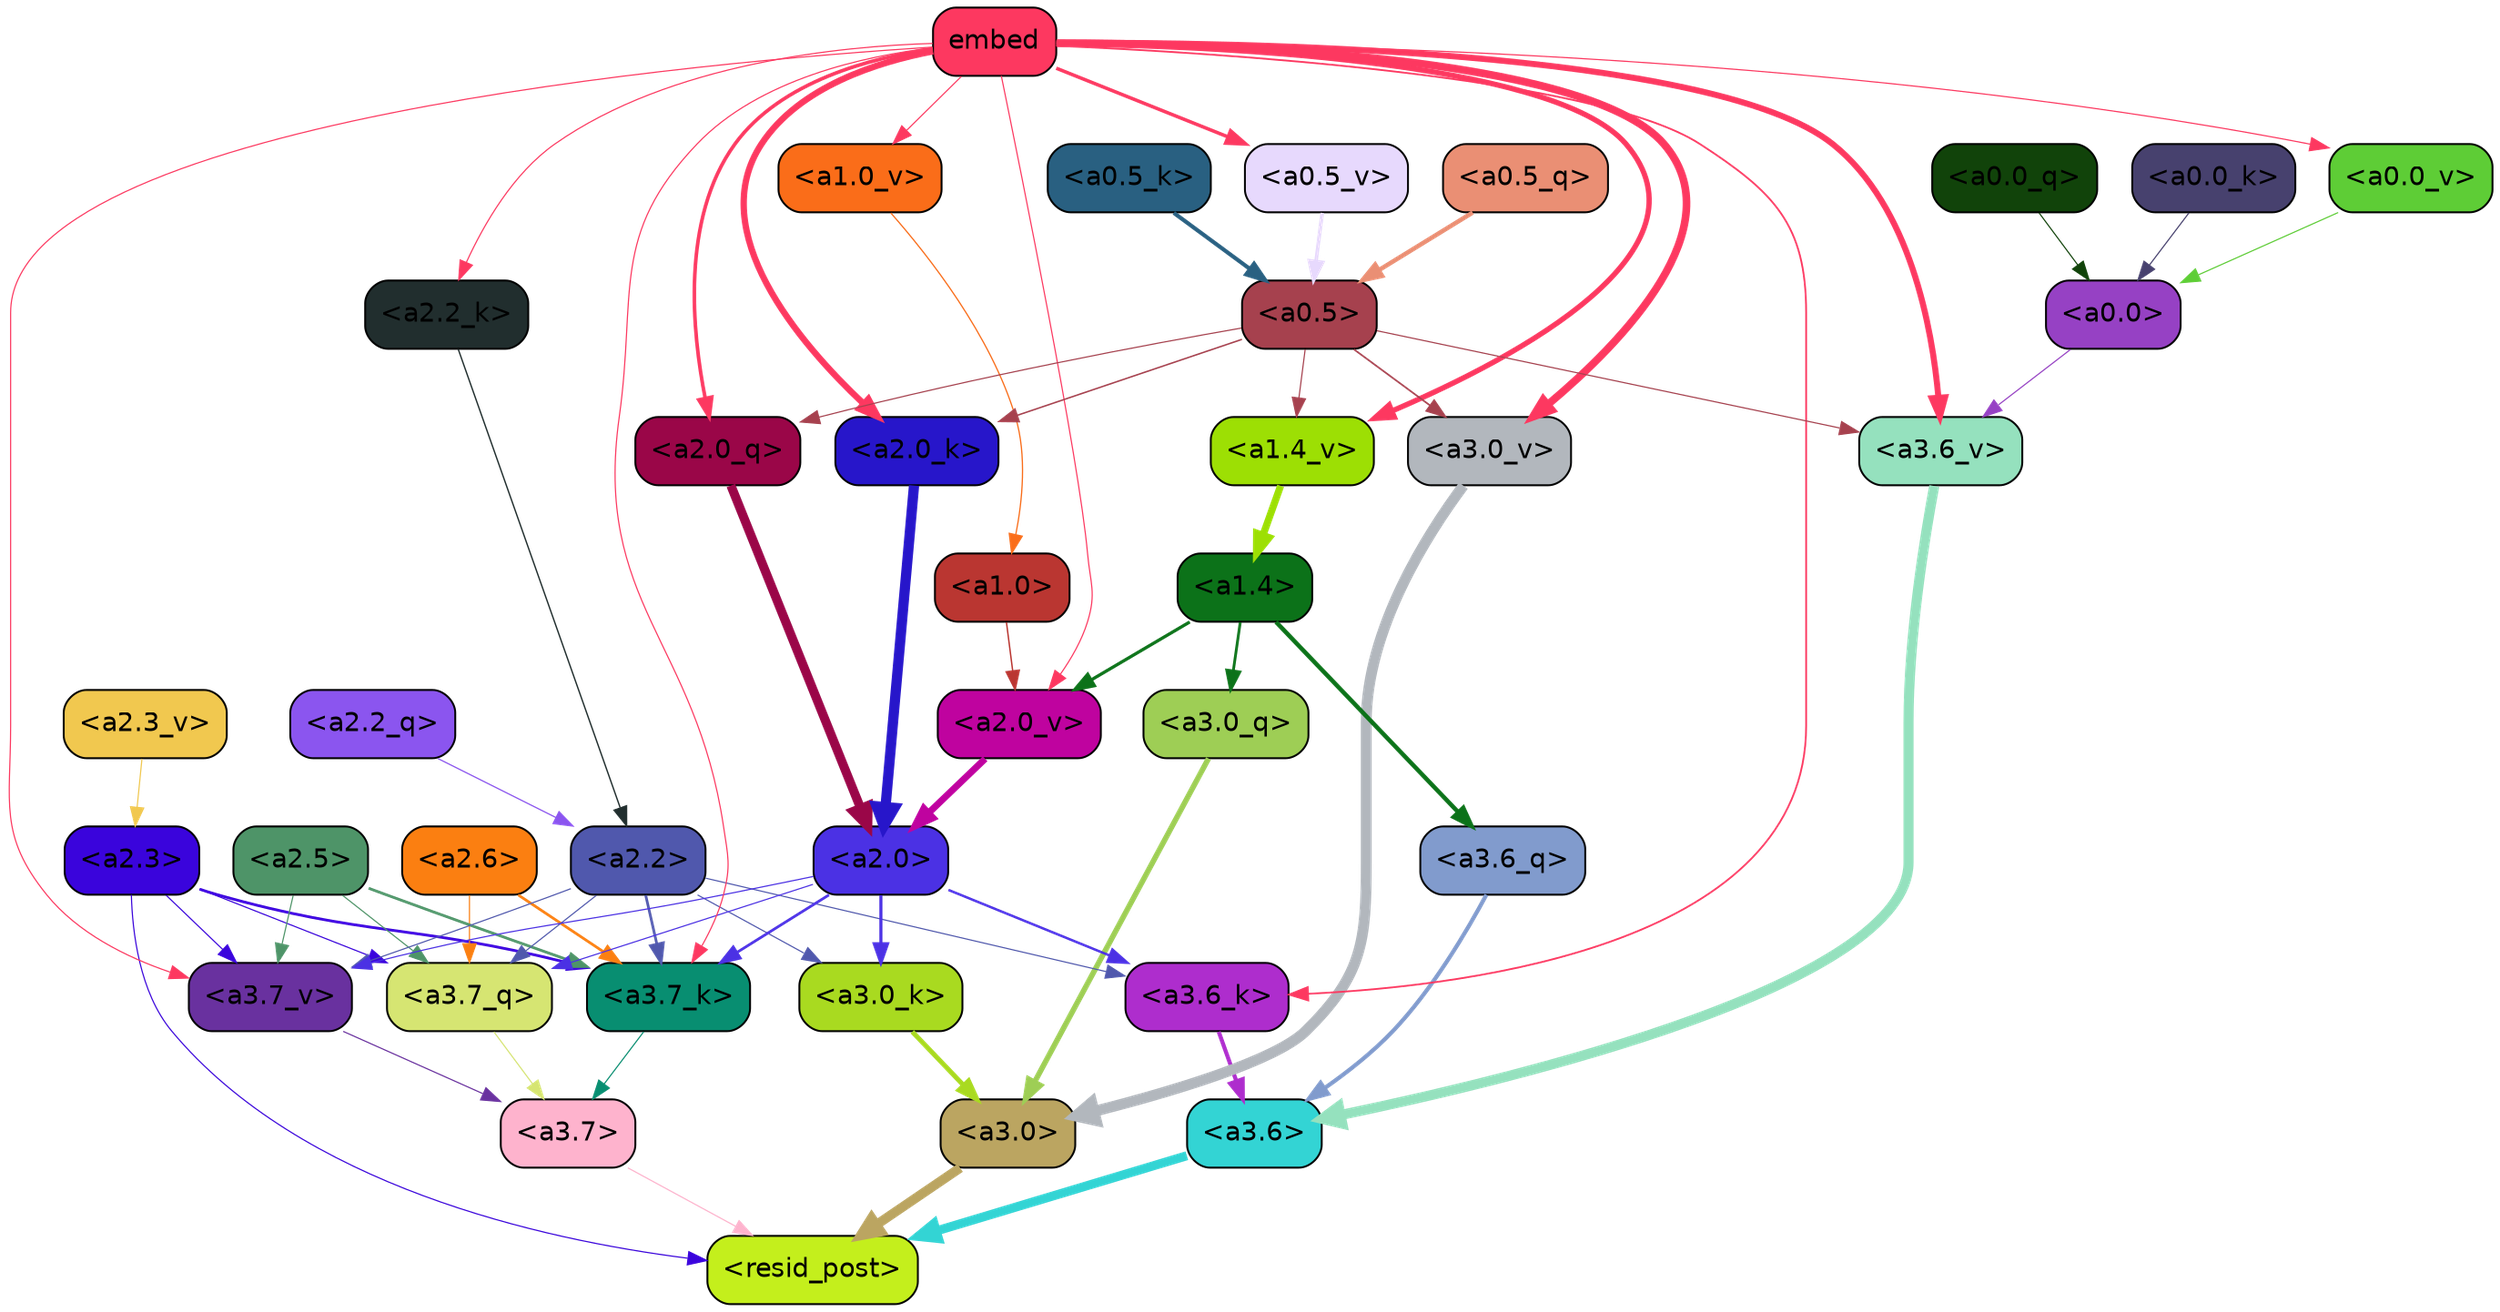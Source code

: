 strict digraph "" {
	graph [bgcolor=transparent,
		layout=dot,
		overlap=false,
		splines=true
	];
	"<a3.7>"	[color=black,
		fillcolor="#feb3cd",
		fontname=Helvetica,
		shape=box,
		style="filled, rounded"];
	"<resid_post>"	[color=black,
		fillcolor="#c4ef1c",
		fontname=Helvetica,
		shape=box,
		style="filled, rounded"];
	"<a3.7>" -> "<resid_post>"	[color="#feb3cd",
		penwidth=0.6];
	"<a3.6>"	[color=black,
		fillcolor="#33d4d4",
		fontname=Helvetica,
		shape=box,
		style="filled, rounded"];
	"<a3.6>" -> "<resid_post>"	[color="#33d4d4",
		penwidth=4.749041676521301];
	"<a3.0>"	[color=black,
		fillcolor="#bba561",
		fontname=Helvetica,
		shape=box,
		style="filled, rounded"];
	"<a3.0>" -> "<resid_post>"	[color="#bba561",
		penwidth=5.004215121269226];
	"<a2.3>"	[color=black,
		fillcolor="#3a04dc",
		fontname=Helvetica,
		shape=box,
		style="filled, rounded"];
	"<a2.3>" -> "<resid_post>"	[color="#3a04dc",
		penwidth=0.6];
	"<a3.7_q>"	[color=black,
		fillcolor="#d6e572",
		fontname=Helvetica,
		shape=box,
		style="filled, rounded"];
	"<a2.3>" -> "<a3.7_q>"	[color="#3a04dc",
		penwidth=0.6];
	"<a3.7_k>"	[color=black,
		fillcolor="#088e71",
		fontname=Helvetica,
		shape=box,
		style="filled, rounded"];
	"<a2.3>" -> "<a3.7_k>"	[color="#3a04dc",
		penwidth=1.4391854107379913];
	"<a3.7_v>"	[color=black,
		fillcolor="#69319f",
		fontname=Helvetica,
		shape=box,
		style="filled, rounded"];
	"<a2.3>" -> "<a3.7_v>"	[color="#3a04dc",
		penwidth=0.6];
	"<a3.7_q>" -> "<a3.7>"	[color="#d6e572",
		penwidth=0.6];
	"<a3.6_q>"	[color=black,
		fillcolor="#819bcd",
		fontname=Helvetica,
		shape=box,
		style="filled, rounded"];
	"<a3.6_q>" -> "<a3.6>"	[color="#819bcd",
		penwidth=2.160832464694977];
	"<a3.0_q>"	[color=black,
		fillcolor="#9ece55",
		fontname=Helvetica,
		shape=box,
		style="filled, rounded"];
	"<a3.0_q>" -> "<a3.0>"	[color="#9ece55",
		penwidth=2.870753765106201];
	"<a3.7_k>" -> "<a3.7>"	[color="#088e71",
		penwidth=0.6];
	"<a3.6_k>"	[color=black,
		fillcolor="#ae2dcd",
		fontname=Helvetica,
		shape=box,
		style="filled, rounded"];
	"<a3.6_k>" -> "<a3.6>"	[color="#ae2dcd",
		penwidth=2.13908451795578];
	"<a3.0_k>"	[color=black,
		fillcolor="#a9da20",
		fontname=Helvetica,
		shape=box,
		style="filled, rounded"];
	"<a3.0_k>" -> "<a3.0>"	[color="#a9da20",
		penwidth=2.520303964614868];
	"<a3.7_v>" -> "<a3.7>"	[color="#69319f",
		penwidth=0.6];
	"<a3.6_v>"	[color=black,
		fillcolor="#95e1be",
		fontname=Helvetica,
		shape=box,
		style="filled, rounded"];
	"<a3.6_v>" -> "<a3.6>"	[color="#95e1be",
		penwidth=5.297133803367615];
	"<a3.0_v>"	[color=black,
		fillcolor="#b2b7bd",
		fontname=Helvetica,
		shape=box,
		style="filled, rounded"];
	"<a3.0_v>" -> "<a3.0>"	[color="#b2b7bd",
		penwidth=5.680712580680847];
	"<a2.6>"	[color=black,
		fillcolor="#fb7f11",
		fontname=Helvetica,
		shape=box,
		style="filled, rounded"];
	"<a2.6>" -> "<a3.7_q>"	[color="#fb7f11",
		penwidth=0.6];
	"<a2.6>" -> "<a3.7_k>"	[color="#fb7f11",
		penwidth=1.4180794060230255];
	"<a2.5>"	[color=black,
		fillcolor="#4e9468",
		fontname=Helvetica,
		shape=box,
		style="filled, rounded"];
	"<a2.5>" -> "<a3.7_q>"	[color="#4e9468",
		penwidth=0.6];
	"<a2.5>" -> "<a3.7_k>"	[color="#4e9468",
		penwidth=1.4281435310840607];
	"<a2.5>" -> "<a3.7_v>"	[color="#4e9468",
		penwidth=0.6];
	"<a2.2>"	[color=black,
		fillcolor="#5058ad",
		fontname=Helvetica,
		shape=box,
		style="filled, rounded"];
	"<a2.2>" -> "<a3.7_q>"	[color="#5058ad",
		penwidth=0.6];
	"<a2.2>" -> "<a3.7_k>"	[color="#5058ad",
		penwidth=1.3982512056827545];
	"<a2.2>" -> "<a3.6_k>"	[color="#5058ad",
		penwidth=0.6];
	"<a2.2>" -> "<a3.0_k>"	[color="#5058ad",
		penwidth=0.6];
	"<a2.2>" -> "<a3.7_v>"	[color="#5058ad",
		penwidth=0.6];
	"<a2.0>"	[color=black,
		fillcolor="#4b31e4",
		fontname=Helvetica,
		shape=box,
		style="filled, rounded"];
	"<a2.0>" -> "<a3.7_q>"	[color="#4b31e4",
		penwidth=0.6];
	"<a2.0>" -> "<a3.7_k>"	[color="#4b31e4",
		penwidth=1.404832512140274];
	"<a2.0>" -> "<a3.6_k>"	[color="#4b31e4",
		penwidth=1.2708758115768433];
	"<a2.0>" -> "<a3.0_k>"	[color="#4b31e4",
		penwidth=1.6207245588302612];
	"<a2.0>" -> "<a3.7_v>"	[color="#4b31e4",
		penwidth=0.6];
	"<a1.4>"	[color=black,
		fillcolor="#0c7219",
		fontname=Helvetica,
		shape=box,
		style="filled, rounded"];
	"<a1.4>" -> "<a3.6_q>"	[color="#0c7219",
		penwidth=2.289449453353882];
	"<a1.4>" -> "<a3.0_q>"	[color="#0c7219",
		penwidth=1.4600623846054077];
	"<a2.0_v>"	[color=black,
		fillcolor="#bf039f",
		fontname=Helvetica,
		shape=box,
		style="filled, rounded"];
	"<a1.4>" -> "<a2.0_v>"	[color="#0c7219",
		penwidth=1.676277220249176];
	embed	[color=black,
		fillcolor="#fd3860",
		fontname=Helvetica,
		shape=box,
		style="filled, rounded"];
	embed -> "<a3.7_k>"	[color="#fd3860",
		penwidth=0.6];
	embed -> "<a3.6_k>"	[color="#fd3860",
		penwidth=0.9291638135910034];
	embed -> "<a3.7_v>"	[color="#fd3860",
		penwidth=0.6];
	embed -> "<a3.6_v>"	[color="#fd3860",
		penwidth=3.1808209121227264];
	embed -> "<a3.0_v>"	[color="#fd3860",
		penwidth=4.036660343408585];
	"<a2.0_q>"	[color=black,
		fillcolor="#9a0648",
		fontname=Helvetica,
		shape=box,
		style="filled, rounded"];
	embed -> "<a2.0_q>"	[color="#fd3860",
		penwidth=1.8821641206741333];
	"<a2.2_k>"	[color=black,
		fillcolor="#212e2e",
		fontname=Helvetica,
		shape=box,
		style="filled, rounded"];
	embed -> "<a2.2_k>"	[color="#fd3860",
		penwidth=0.6];
	"<a2.0_k>"	[color=black,
		fillcolor="#2716ca",
		fontname=Helvetica,
		shape=box,
		style="filled, rounded"];
	embed -> "<a2.0_k>"	[color="#fd3860",
		penwidth=3.3375256061553955];
	embed -> "<a2.0_v>"	[color="#fd3860",
		penwidth=0.6];
	"<a1.4_v>"	[color=black,
		fillcolor="#9ddf04",
		fontname=Helvetica,
		shape=box,
		style="filled, rounded"];
	embed -> "<a1.4_v>"	[color="#fd3860",
		penwidth=2.7935529947280884];
	"<a1.0_v>"	[color=black,
		fillcolor="#fa6d19",
		fontname=Helvetica,
		shape=box,
		style="filled, rounded"];
	embed -> "<a1.0_v>"	[color="#fd3860",
		penwidth=0.6];
	"<a0.5_v>"	[color=black,
		fillcolor="#e7d9fd",
		fontname=Helvetica,
		shape=box,
		style="filled, rounded"];
	embed -> "<a0.5_v>"	[color="#fd3860",
		penwidth=1.8293639421463013];
	"<a0.0_v>"	[color=black,
		fillcolor="#5ecd36",
		fontname=Helvetica,
		shape=box,
		style="filled, rounded"];
	embed -> "<a0.0_v>"	[color="#fd3860",
		penwidth=0.6];
	"<a0.5>"	[color=black,
		fillcolor="#a6414e",
		fontname=Helvetica,
		shape=box,
		style="filled, rounded"];
	"<a0.5>" -> "<a3.6_v>"	[color="#a6414e",
		penwidth=0.6];
	"<a0.5>" -> "<a3.0_v>"	[color="#a6414e",
		penwidth=0.8798569142818451];
	"<a0.5>" -> "<a2.0_q>"	[color="#a6414e",
		penwidth=0.6];
	"<a0.5>" -> "<a2.0_k>"	[color="#a6414e",
		penwidth=0.7782440185546875];
	"<a0.5>" -> "<a1.4_v>"	[color="#a6414e",
		penwidth=0.6];
	"<a0.0>"	[color=black,
		fillcolor="#9641c4",
		fontname=Helvetica,
		shape=box,
		style="filled, rounded"];
	"<a0.0>" -> "<a3.6_v>"	[color="#9641c4",
		penwidth=0.6];
	"<a2.2_q>"	[color=black,
		fillcolor="#8b55ef",
		fontname=Helvetica,
		shape=box,
		style="filled, rounded"];
	"<a2.2_q>" -> "<a2.2>"	[color="#8b55ef",
		penwidth=0.6392357051372528];
	"<a2.0_q>" -> "<a2.0>"	[color="#9a0648",
		penwidth=4.795779317617416];
	"<a2.2_k>" -> "<a2.2>"	[color="#212e2e",
		penwidth=0.7060726433992386];
	"<a2.0_k>" -> "<a2.0>"	[color="#2716ca",
		penwidth=5.401692286133766];
	"<a2.3_v>"	[color=black,
		fillcolor="#f1c84f",
		fontname=Helvetica,
		shape=box,
		style="filled, rounded"];
	"<a2.3_v>" -> "<a2.3>"	[color="#f1c84f",
		penwidth=0.6];
	"<a2.0_v>" -> "<a2.0>"	[color="#bf039f",
		penwidth=3.56003999710083];
	"<a1.0>"	[color=black,
		fillcolor="#ba3631",
		fontname=Helvetica,
		shape=box,
		style="filled, rounded"];
	"<a1.0>" -> "<a2.0_v>"	[color="#ba3631",
		penwidth=0.7355214953422546];
	"<a1.4_v>" -> "<a1.4>"	[color="#9ddf04",
		penwidth=3.7673035860061646];
	"<a1.0_v>" -> "<a1.0>"	[color="#fa6d19",
		penwidth=0.6493047475814819];
	"<a0.5_q>"	[color=black,
		fillcolor="#ea8f74",
		fontname=Helvetica,
		shape=box,
		style="filled, rounded"];
	"<a0.5_q>" -> "<a0.5>"	[color="#ea8f74",
		penwidth=2.3187414407730103];
	"<a0.0_q>"	[color=black,
		fillcolor="#11430a",
		fontname=Helvetica,
		shape=box,
		style="filled, rounded"];
	"<a0.0_q>" -> "<a0.0>"	[color="#11430a",
		penwidth=0.6];
	"<a0.5_k>"	[color=black,
		fillcolor="#296081",
		fontname=Helvetica,
		shape=box,
		style="filled, rounded"];
	"<a0.5_k>" -> "<a0.5>"	[color="#296081",
		penwidth=2.1102215051651];
	"<a0.0_k>"	[color=black,
		fillcolor="#47416e",
		fontname=Helvetica,
		shape=box,
		style="filled, rounded"];
	"<a0.0_k>" -> "<a0.0>"	[color="#47416e",
		penwidth=0.6];
	"<a0.5_v>" -> "<a0.5>"	[color="#e7d9fd",
		penwidth=1.829363465309143];
	"<a0.0_v>" -> "<a0.0>"	[color="#5ecd36",
		penwidth=0.6];
}

